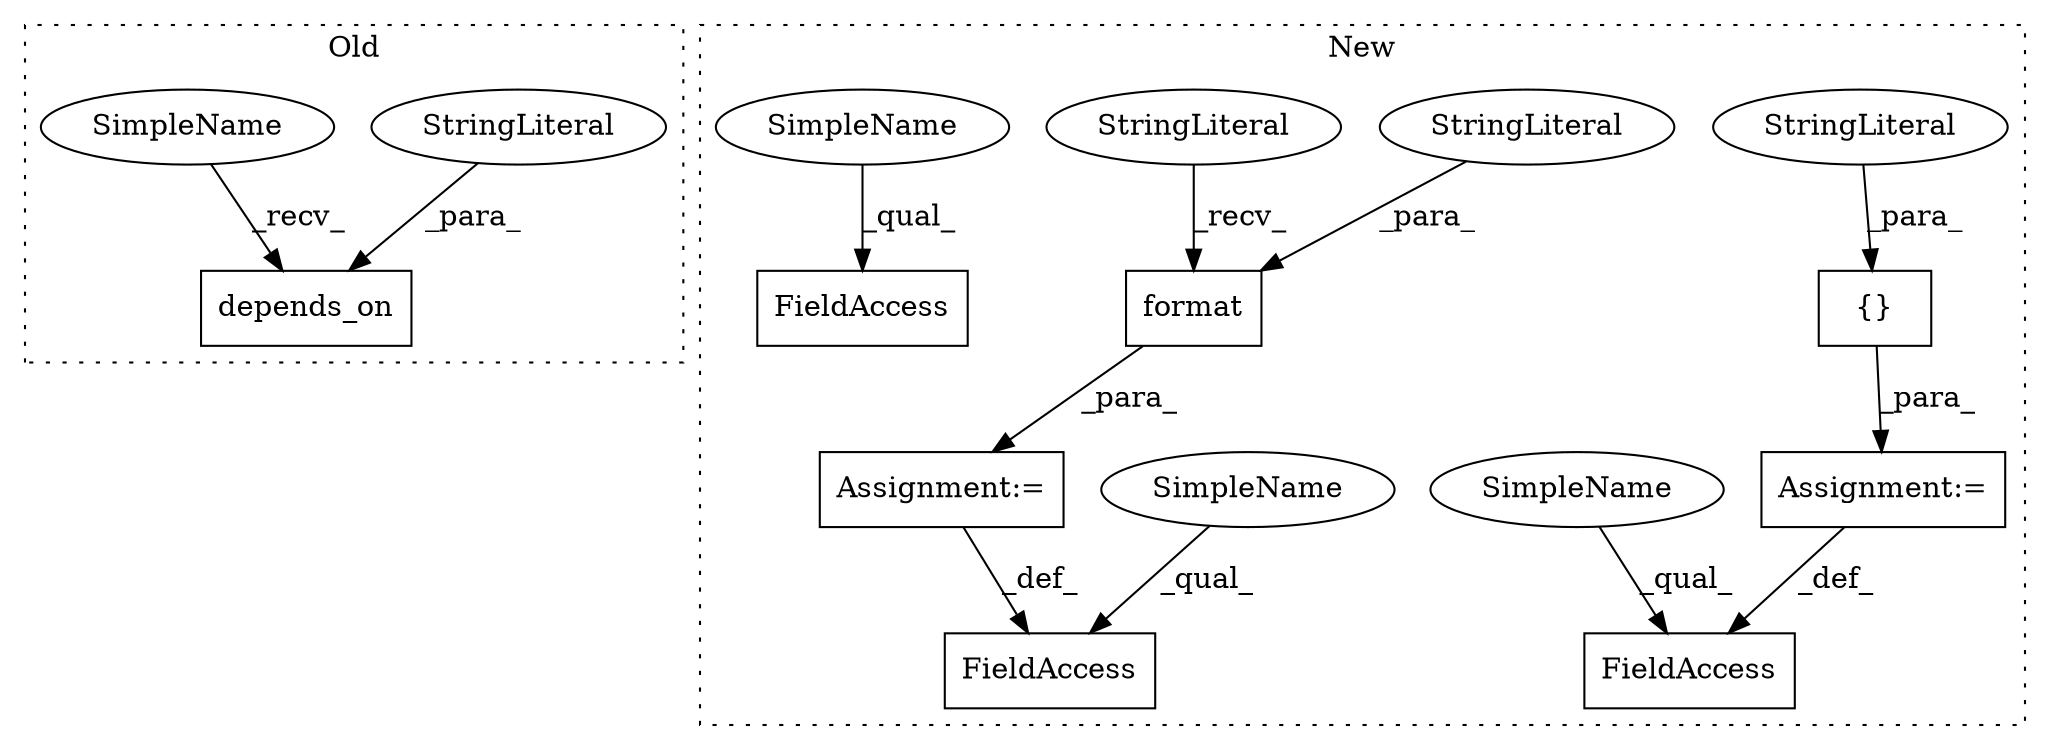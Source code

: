 digraph G {
subgraph cluster0 {
1 [label="depends_on" a="32" s="2837,2870" l="11,1" shape="box"];
10 [label="StringLiteral" a="45" s="2848" l="22" shape="ellipse"];
13 [label="SimpleName" a="42" s="2832" l="4" shape="ellipse"];
label = "Old";
style="dotted";
}
subgraph cluster1 {
2 [label="{}" a="4" s="2729,2755" l="1,1" shape="box"];
3 [label="FieldAccess" a="22" s="2697" l="18" shape="box"];
4 [label="FieldAccess" a="22" s="2697" l="18" shape="box"];
5 [label="FieldAccess" a="22" s="2635" l="15" shape="box"];
6 [label="format" a="32" s="2669,2690" l="7,1" shape="box"];
7 [label="StringLiteral" a="45" s="2730" l="25" shape="ellipse"];
8 [label="StringLiteral" a="45" s="2676" l="14" shape="ellipse"];
9 [label="StringLiteral" a="45" s="2651" l="17" shape="ellipse"];
11 [label="Assignment:=" a="7" s="2650" l="1" shape="box"];
12 [label="Assignment:=" a="7" s="2715" l="2" shape="box"];
14 [label="SimpleName" a="42" s="2697" l="4" shape="ellipse"];
15 [label="SimpleName" a="42" s="2635" l="4" shape="ellipse"];
16 [label="SimpleName" a="42" s="2697" l="4" shape="ellipse"];
label = "New";
style="dotted";
}
2 -> 12 [label="_para_"];
6 -> 11 [label="_para_"];
7 -> 2 [label="_para_"];
8 -> 6 [label="_para_"];
9 -> 6 [label="_recv_"];
10 -> 1 [label="_para_"];
11 -> 5 [label="_def_"];
12 -> 3 [label="_def_"];
13 -> 1 [label="_recv_"];
14 -> 3 [label="_qual_"];
15 -> 5 [label="_qual_"];
16 -> 4 [label="_qual_"];
}
